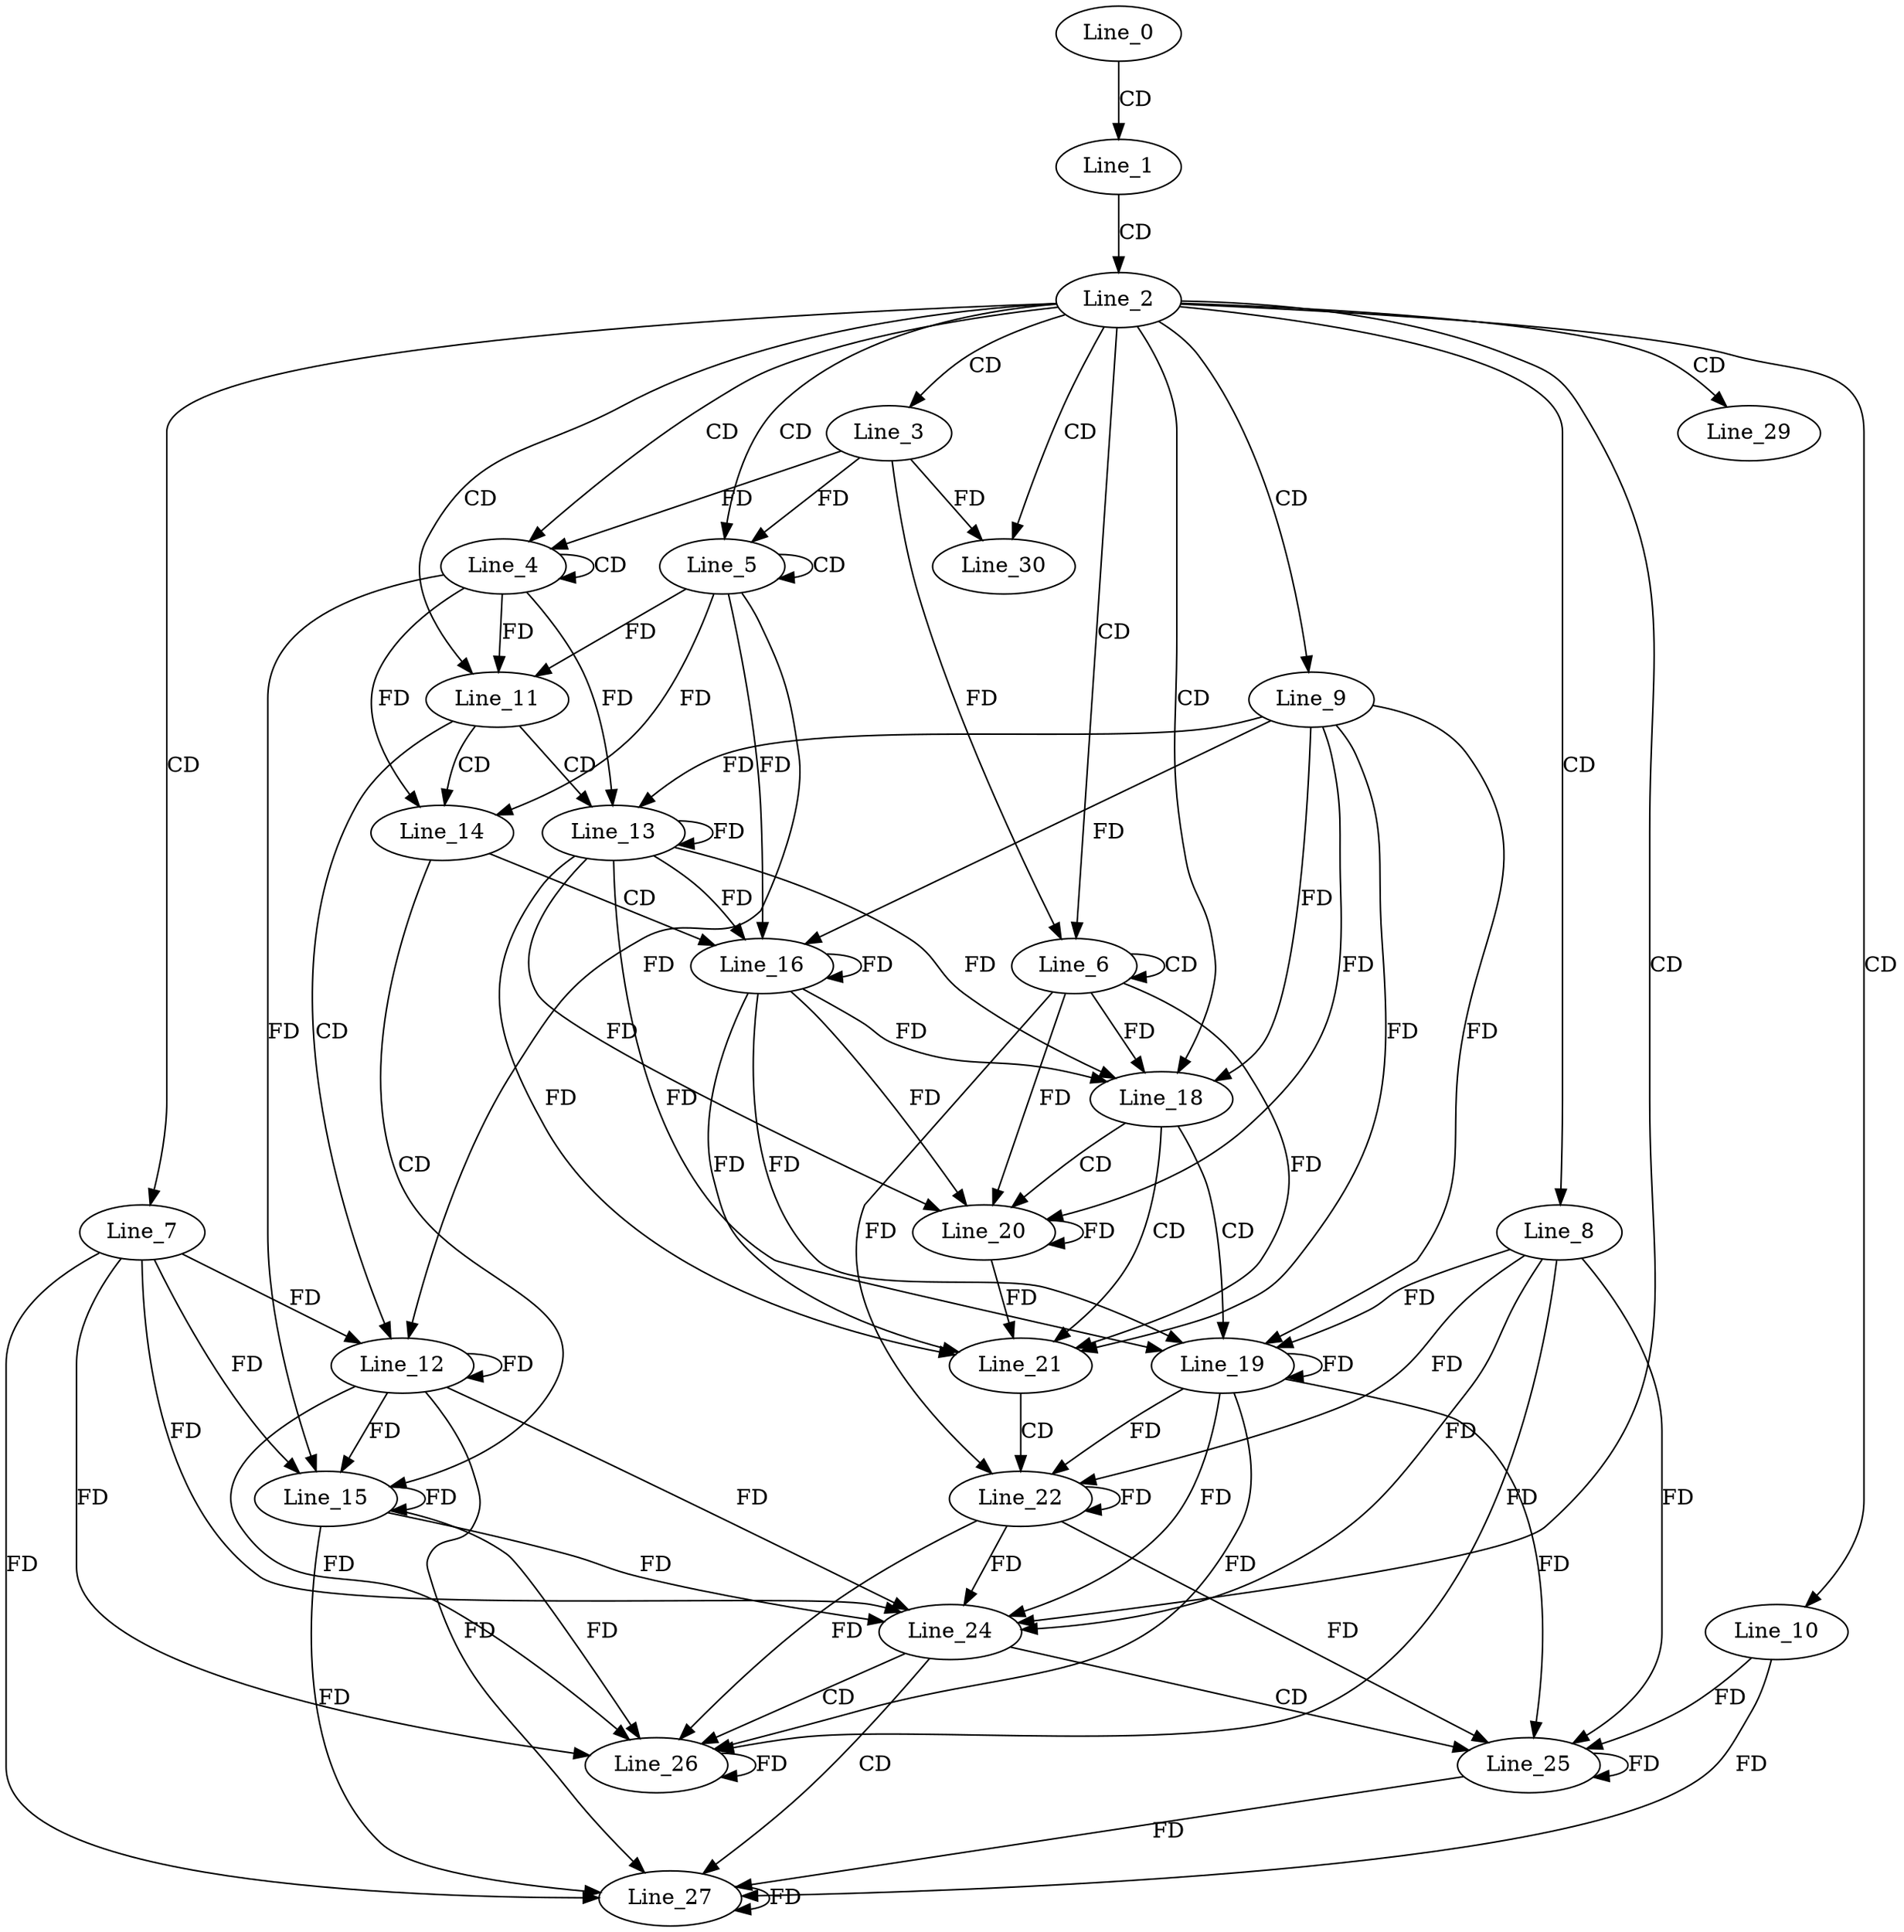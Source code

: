 digraph G {
  Line_0;
  Line_1;
  Line_2;
  Line_3;
  Line_4;
  Line_4;
  Line_5;
  Line_5;
  Line_6;
  Line_6;
  Line_7;
  Line_8;
  Line_9;
  Line_10;
  Line_11;
  Line_12;
  Line_13;
  Line_14;
  Line_15;
  Line_16;
  Line_18;
  Line_19;
  Line_20;
  Line_21;
  Line_22;
  Line_24;
  Line_25;
  Line_26;
  Line_27;
  Line_29;
  Line_30;
  Line_0 -> Line_1 [ label="CD" ];
  Line_1 -> Line_2 [ label="CD" ];
  Line_2 -> Line_3 [ label="CD" ];
  Line_2 -> Line_4 [ label="CD" ];
  Line_4 -> Line_4 [ label="CD" ];
  Line_3 -> Line_4 [ label="FD" ];
  Line_2 -> Line_5 [ label="CD" ];
  Line_5 -> Line_5 [ label="CD" ];
  Line_3 -> Line_5 [ label="FD" ];
  Line_2 -> Line_6 [ label="CD" ];
  Line_6 -> Line_6 [ label="CD" ];
  Line_3 -> Line_6 [ label="FD" ];
  Line_2 -> Line_7 [ label="CD" ];
  Line_2 -> Line_8 [ label="CD" ];
  Line_2 -> Line_9 [ label="CD" ];
  Line_2 -> Line_10 [ label="CD" ];
  Line_2 -> Line_11 [ label="CD" ];
  Line_4 -> Line_11 [ label="FD" ];
  Line_5 -> Line_11 [ label="FD" ];
  Line_11 -> Line_12 [ label="CD" ];
  Line_7 -> Line_12 [ label="FD" ];
  Line_12 -> Line_12 [ label="FD" ];
  Line_5 -> Line_12 [ label="FD" ];
  Line_11 -> Line_13 [ label="CD" ];
  Line_9 -> Line_13 [ label="FD" ];
  Line_13 -> Line_13 [ label="FD" ];
  Line_4 -> Line_13 [ label="FD" ];
  Line_11 -> Line_14 [ label="CD" ];
  Line_4 -> Line_14 [ label="FD" ];
  Line_5 -> Line_14 [ label="FD" ];
  Line_14 -> Line_15 [ label="CD" ];
  Line_7 -> Line_15 [ label="FD" ];
  Line_12 -> Line_15 [ label="FD" ];
  Line_15 -> Line_15 [ label="FD" ];
  Line_4 -> Line_15 [ label="FD" ];
  Line_14 -> Line_16 [ label="CD" ];
  Line_9 -> Line_16 [ label="FD" ];
  Line_13 -> Line_16 [ label="FD" ];
  Line_16 -> Line_16 [ label="FD" ];
  Line_5 -> Line_16 [ label="FD" ];
  Line_2 -> Line_18 [ label="CD" ];
  Line_6 -> Line_18 [ label="FD" ];
  Line_9 -> Line_18 [ label="FD" ];
  Line_13 -> Line_18 [ label="FD" ];
  Line_16 -> Line_18 [ label="FD" ];
  Line_18 -> Line_19 [ label="CD" ];
  Line_8 -> Line_19 [ label="FD" ];
  Line_19 -> Line_19 [ label="FD" ];
  Line_9 -> Line_19 [ label="FD" ];
  Line_13 -> Line_19 [ label="FD" ];
  Line_16 -> Line_19 [ label="FD" ];
  Line_18 -> Line_20 [ label="CD" ];
  Line_9 -> Line_20 [ label="FD" ];
  Line_13 -> Line_20 [ label="FD" ];
  Line_16 -> Line_20 [ label="FD" ];
  Line_20 -> Line_20 [ label="FD" ];
  Line_6 -> Line_20 [ label="FD" ];
  Line_18 -> Line_21 [ label="CD" ];
  Line_6 -> Line_21 [ label="FD" ];
  Line_9 -> Line_21 [ label="FD" ];
  Line_13 -> Line_21 [ label="FD" ];
  Line_16 -> Line_21 [ label="FD" ];
  Line_20 -> Line_21 [ label="FD" ];
  Line_21 -> Line_22 [ label="CD" ];
  Line_8 -> Line_22 [ label="FD" ];
  Line_19 -> Line_22 [ label="FD" ];
  Line_22 -> Line_22 [ label="FD" ];
  Line_6 -> Line_22 [ label="FD" ];
  Line_2 -> Line_24 [ label="CD" ];
  Line_7 -> Line_24 [ label="FD" ];
  Line_12 -> Line_24 [ label="FD" ];
  Line_15 -> Line_24 [ label="FD" ];
  Line_8 -> Line_24 [ label="FD" ];
  Line_19 -> Line_24 [ label="FD" ];
  Line_22 -> Line_24 [ label="FD" ];
  Line_24 -> Line_25 [ label="CD" ];
  Line_10 -> Line_25 [ label="FD" ];
  Line_25 -> Line_25 [ label="FD" ];
  Line_8 -> Line_25 [ label="FD" ];
  Line_19 -> Line_25 [ label="FD" ];
  Line_22 -> Line_25 [ label="FD" ];
  Line_24 -> Line_26 [ label="CD" ];
  Line_8 -> Line_26 [ label="FD" ];
  Line_19 -> Line_26 [ label="FD" ];
  Line_22 -> Line_26 [ label="FD" ];
  Line_26 -> Line_26 [ label="FD" ];
  Line_7 -> Line_26 [ label="FD" ];
  Line_12 -> Line_26 [ label="FD" ];
  Line_15 -> Line_26 [ label="FD" ];
  Line_24 -> Line_27 [ label="CD" ];
  Line_7 -> Line_27 [ label="FD" ];
  Line_12 -> Line_27 [ label="FD" ];
  Line_15 -> Line_27 [ label="FD" ];
  Line_27 -> Line_27 [ label="FD" ];
  Line_10 -> Line_27 [ label="FD" ];
  Line_25 -> Line_27 [ label="FD" ];
  Line_2 -> Line_29 [ label="CD" ];
  Line_2 -> Line_30 [ label="CD" ];
  Line_3 -> Line_30 [ label="FD" ];
}
